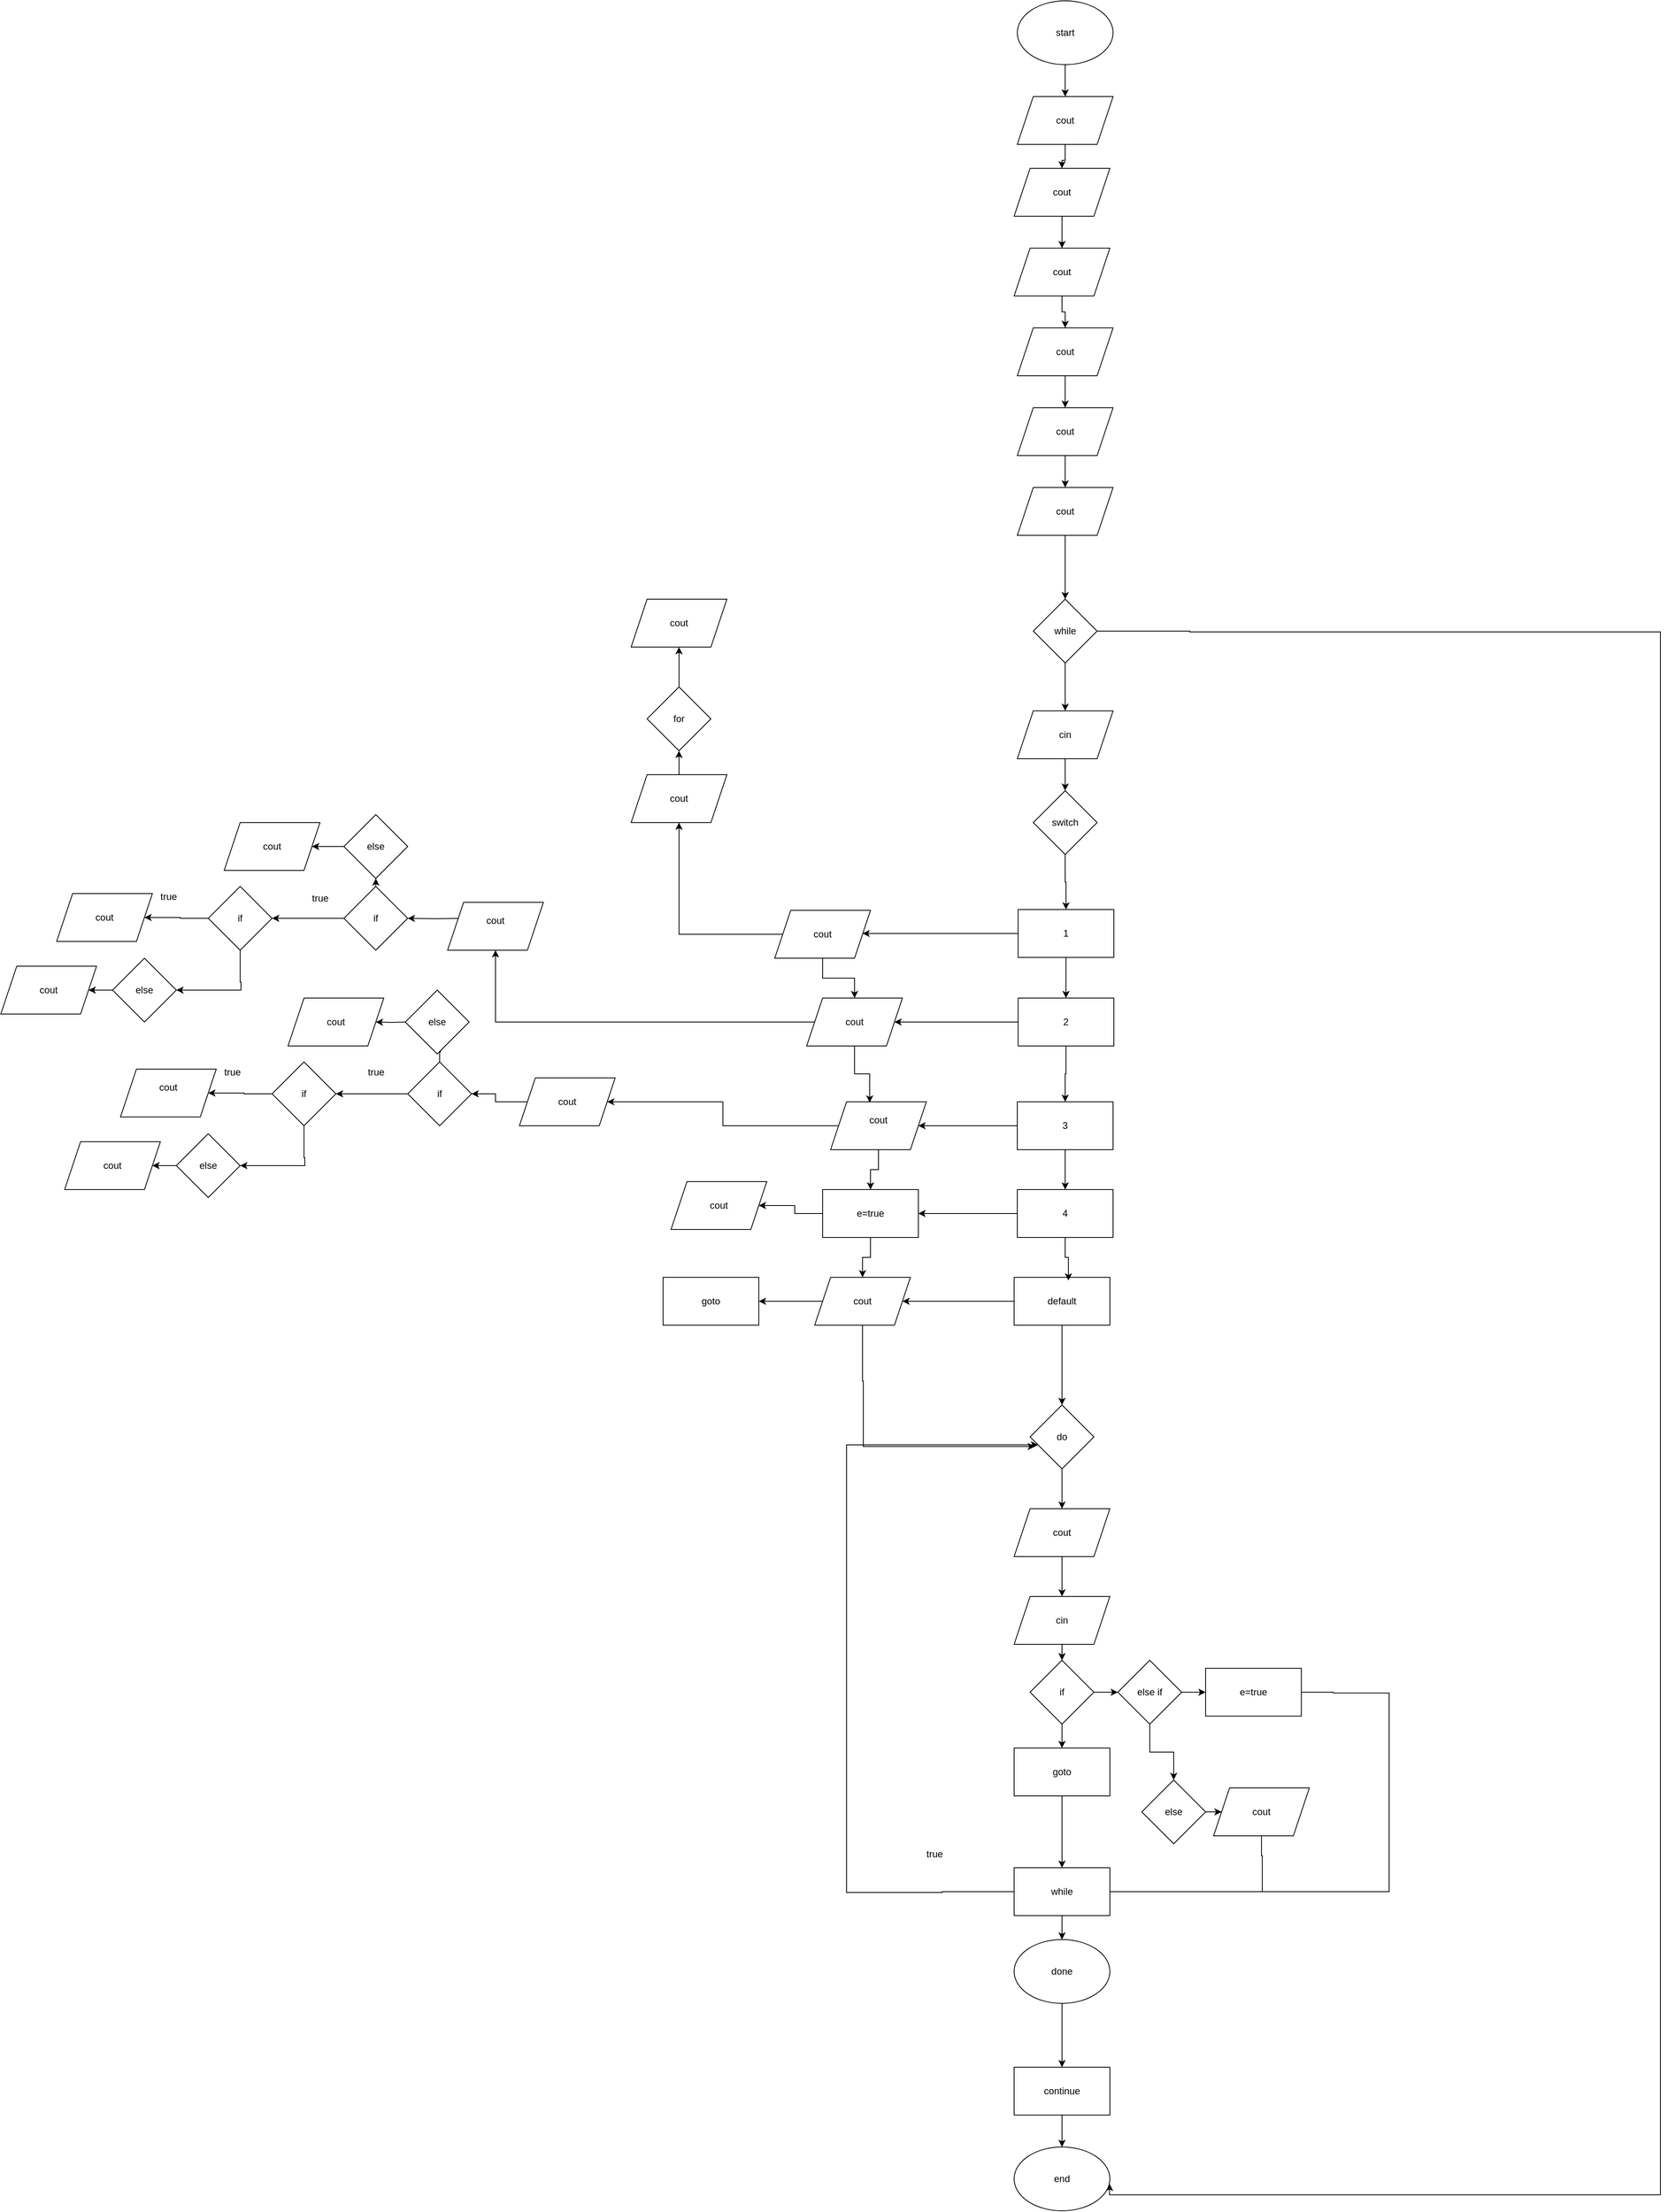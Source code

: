 <mxfile version="24.8.4">
  <diagram name="Сторінка-1" id="ZCung3v53UTxyK-X94om">
    <mxGraphModel dx="6427" dy="2733" grid="1" gridSize="10" guides="1" tooltips="1" connect="1" arrows="1" fold="1" page="1" pageScale="1" pageWidth="827" pageHeight="1169" math="0" shadow="0">
      <root>
        <mxCell id="0" />
        <mxCell id="1" parent="0" />
        <mxCell id="gTfDDO29pahhirzjCOl5-8" style="edgeStyle=orthogonalEdgeStyle;rounded=0;orthogonalLoop=1;jettySize=auto;html=1;entryX=0.5;entryY=0;entryDx=0;entryDy=0;" edge="1" parent="1" source="gTfDDO29pahhirzjCOl5-1" target="gTfDDO29pahhirzjCOl5-2">
          <mxGeometry relative="1" as="geometry" />
        </mxCell>
        <mxCell id="gTfDDO29pahhirzjCOl5-1" value="start" style="ellipse;whiteSpace=wrap;html=1;" vertex="1" parent="1">
          <mxGeometry x="354" y="30" width="120" height="80" as="geometry" />
        </mxCell>
        <mxCell id="gTfDDO29pahhirzjCOl5-9" style="edgeStyle=orthogonalEdgeStyle;rounded=0;orthogonalLoop=1;jettySize=auto;html=1;" edge="1" parent="1" source="gTfDDO29pahhirzjCOl5-2" target="gTfDDO29pahhirzjCOl5-3">
          <mxGeometry relative="1" as="geometry" />
        </mxCell>
        <mxCell id="gTfDDO29pahhirzjCOl5-2" value="cout" style="shape=parallelogram;perimeter=parallelogramPerimeter;whiteSpace=wrap;html=1;fixedSize=1;" vertex="1" parent="1">
          <mxGeometry x="354" y="150" width="120" height="60" as="geometry" />
        </mxCell>
        <mxCell id="gTfDDO29pahhirzjCOl5-10" style="edgeStyle=orthogonalEdgeStyle;rounded=0;orthogonalLoop=1;jettySize=auto;html=1;" edge="1" parent="1" source="gTfDDO29pahhirzjCOl5-3" target="gTfDDO29pahhirzjCOl5-4">
          <mxGeometry relative="1" as="geometry" />
        </mxCell>
        <mxCell id="gTfDDO29pahhirzjCOl5-3" value="cout" style="shape=parallelogram;perimeter=parallelogramPerimeter;whiteSpace=wrap;html=1;fixedSize=1;" vertex="1" parent="1">
          <mxGeometry x="350" y="240" width="120" height="60" as="geometry" />
        </mxCell>
        <mxCell id="gTfDDO29pahhirzjCOl5-11" style="edgeStyle=orthogonalEdgeStyle;rounded=0;orthogonalLoop=1;jettySize=auto;html=1;entryX=0.5;entryY=0;entryDx=0;entryDy=0;" edge="1" parent="1" source="gTfDDO29pahhirzjCOl5-4" target="gTfDDO29pahhirzjCOl5-5">
          <mxGeometry relative="1" as="geometry" />
        </mxCell>
        <mxCell id="gTfDDO29pahhirzjCOl5-4" value="cout" style="shape=parallelogram;perimeter=parallelogramPerimeter;whiteSpace=wrap;html=1;fixedSize=1;" vertex="1" parent="1">
          <mxGeometry x="350" y="340" width="120" height="60" as="geometry" />
        </mxCell>
        <mxCell id="gTfDDO29pahhirzjCOl5-12" style="edgeStyle=orthogonalEdgeStyle;rounded=0;orthogonalLoop=1;jettySize=auto;html=1;" edge="1" parent="1" source="gTfDDO29pahhirzjCOl5-5" target="gTfDDO29pahhirzjCOl5-7">
          <mxGeometry relative="1" as="geometry" />
        </mxCell>
        <mxCell id="gTfDDO29pahhirzjCOl5-5" value="cout" style="shape=parallelogram;perimeter=parallelogramPerimeter;whiteSpace=wrap;html=1;fixedSize=1;" vertex="1" parent="1">
          <mxGeometry x="354" y="440" width="120" height="60" as="geometry" />
        </mxCell>
        <mxCell id="gTfDDO29pahhirzjCOl5-14" style="edgeStyle=orthogonalEdgeStyle;rounded=0;orthogonalLoop=1;jettySize=auto;html=1;" edge="1" parent="1" source="gTfDDO29pahhirzjCOl5-6" target="gTfDDO29pahhirzjCOl5-15">
          <mxGeometry relative="1" as="geometry">
            <mxPoint x="414" y="780" as="targetPoint" />
          </mxGeometry>
        </mxCell>
        <mxCell id="gTfDDO29pahhirzjCOl5-6" value="cout" style="shape=parallelogram;perimeter=parallelogramPerimeter;whiteSpace=wrap;html=1;fixedSize=1;" vertex="1" parent="1">
          <mxGeometry x="354" y="640" width="120" height="60" as="geometry" />
        </mxCell>
        <mxCell id="gTfDDO29pahhirzjCOl5-13" style="edgeStyle=orthogonalEdgeStyle;rounded=0;orthogonalLoop=1;jettySize=auto;html=1;entryX=0.5;entryY=0;entryDx=0;entryDy=0;" edge="1" parent="1" source="gTfDDO29pahhirzjCOl5-7" target="gTfDDO29pahhirzjCOl5-6">
          <mxGeometry relative="1" as="geometry" />
        </mxCell>
        <mxCell id="gTfDDO29pahhirzjCOl5-7" value="cout" style="shape=parallelogram;perimeter=parallelogramPerimeter;whiteSpace=wrap;html=1;fixedSize=1;" vertex="1" parent="1">
          <mxGeometry x="354" y="540" width="120" height="60" as="geometry" />
        </mxCell>
        <mxCell id="gTfDDO29pahhirzjCOl5-18" style="edgeStyle=orthogonalEdgeStyle;rounded=0;orthogonalLoop=1;jettySize=auto;html=1;" edge="1" parent="1" source="gTfDDO29pahhirzjCOl5-15" target="gTfDDO29pahhirzjCOl5-19">
          <mxGeometry relative="1" as="geometry">
            <mxPoint x="414" y="950" as="targetPoint" />
          </mxGeometry>
        </mxCell>
        <mxCell id="gTfDDO29pahhirzjCOl5-191" style="edgeStyle=orthogonalEdgeStyle;rounded=0;orthogonalLoop=1;jettySize=auto;html=1;entryX=0.997;entryY=0.577;entryDx=0;entryDy=0;entryPerimeter=0;" edge="1" parent="1" source="gTfDDO29pahhirzjCOl5-15" target="gTfDDO29pahhirzjCOl5-189">
          <mxGeometry relative="1" as="geometry">
            <mxPoint x="1090" y="2780" as="targetPoint" />
            <Array as="points">
              <mxPoint x="570" y="820" />
              <mxPoint x="570" y="821" />
              <mxPoint x="1160" y="821" />
              <mxPoint x="1160" y="2780" />
              <mxPoint x="470" y="2780" />
            </Array>
          </mxGeometry>
        </mxCell>
        <mxCell id="gTfDDO29pahhirzjCOl5-15" value="while" style="rhombus;whiteSpace=wrap;html=1;" vertex="1" parent="1">
          <mxGeometry x="374" y="780" width="80" height="80" as="geometry" />
        </mxCell>
        <mxCell id="gTfDDO29pahhirzjCOl5-20" style="edgeStyle=orthogonalEdgeStyle;rounded=0;orthogonalLoop=1;jettySize=auto;html=1;" edge="1" parent="1" source="gTfDDO29pahhirzjCOl5-19" target="gTfDDO29pahhirzjCOl5-21">
          <mxGeometry relative="1" as="geometry">
            <mxPoint x="414" y="1060" as="targetPoint" />
          </mxGeometry>
        </mxCell>
        <mxCell id="gTfDDO29pahhirzjCOl5-19" value="cin" style="shape=parallelogram;perimeter=parallelogramPerimeter;whiteSpace=wrap;html=1;fixedSize=1;" vertex="1" parent="1">
          <mxGeometry x="354" y="920" width="120" height="60" as="geometry" />
        </mxCell>
        <mxCell id="gTfDDO29pahhirzjCOl5-22" style="edgeStyle=orthogonalEdgeStyle;rounded=0;orthogonalLoop=1;jettySize=auto;html=1;" edge="1" parent="1" source="gTfDDO29pahhirzjCOl5-21" target="gTfDDO29pahhirzjCOl5-23">
          <mxGeometry relative="1" as="geometry">
            <mxPoint x="410" y="1160" as="targetPoint" />
          </mxGeometry>
        </mxCell>
        <mxCell id="gTfDDO29pahhirzjCOl5-21" value="switch" style="rhombus;whiteSpace=wrap;html=1;" vertex="1" parent="1">
          <mxGeometry x="374" y="1020" width="80" height="80" as="geometry" />
        </mxCell>
        <mxCell id="gTfDDO29pahhirzjCOl5-29" style="edgeStyle=orthogonalEdgeStyle;rounded=0;orthogonalLoop=1;jettySize=auto;html=1;" edge="1" parent="1" source="gTfDDO29pahhirzjCOl5-23" target="gTfDDO29pahhirzjCOl5-26">
          <mxGeometry relative="1" as="geometry" />
        </mxCell>
        <mxCell id="gTfDDO29pahhirzjCOl5-33" style="edgeStyle=orthogonalEdgeStyle;rounded=0;orthogonalLoop=1;jettySize=auto;html=1;" edge="1" parent="1" source="gTfDDO29pahhirzjCOl5-23">
          <mxGeometry relative="1" as="geometry">
            <mxPoint x="160" y="1199" as="targetPoint" />
          </mxGeometry>
        </mxCell>
        <mxCell id="gTfDDO29pahhirzjCOl5-23" value="1" style="rounded=0;whiteSpace=wrap;html=1;" vertex="1" parent="1">
          <mxGeometry x="355" y="1169" width="120" height="60" as="geometry" />
        </mxCell>
        <mxCell id="gTfDDO29pahhirzjCOl5-31" style="edgeStyle=orthogonalEdgeStyle;rounded=0;orthogonalLoop=1;jettySize=auto;html=1;" edge="1" parent="1" source="gTfDDO29pahhirzjCOl5-25" target="gTfDDO29pahhirzjCOl5-27">
          <mxGeometry relative="1" as="geometry" />
        </mxCell>
        <mxCell id="gTfDDO29pahhirzjCOl5-133" style="edgeStyle=orthogonalEdgeStyle;rounded=0;orthogonalLoop=1;jettySize=auto;html=1;" edge="1" parent="1" source="gTfDDO29pahhirzjCOl5-25" target="gTfDDO29pahhirzjCOl5-134">
          <mxGeometry relative="1" as="geometry">
            <mxPoint x="180" y="1440" as="targetPoint" />
          </mxGeometry>
        </mxCell>
        <mxCell id="gTfDDO29pahhirzjCOl5-25" value="3" style="rounded=0;whiteSpace=wrap;html=1;" vertex="1" parent="1">
          <mxGeometry x="354" y="1410" width="120" height="60" as="geometry" />
        </mxCell>
        <mxCell id="gTfDDO29pahhirzjCOl5-30" style="edgeStyle=orthogonalEdgeStyle;rounded=0;orthogonalLoop=1;jettySize=auto;html=1;entryX=0.5;entryY=0;entryDx=0;entryDy=0;" edge="1" parent="1" source="gTfDDO29pahhirzjCOl5-26" target="gTfDDO29pahhirzjCOl5-25">
          <mxGeometry relative="1" as="geometry" />
        </mxCell>
        <mxCell id="gTfDDO29pahhirzjCOl5-34" style="edgeStyle=orthogonalEdgeStyle;rounded=0;orthogonalLoop=1;jettySize=auto;html=1;" edge="1" parent="1" source="gTfDDO29pahhirzjCOl5-26" target="gTfDDO29pahhirzjCOl5-76">
          <mxGeometry relative="1" as="geometry">
            <mxPoint x="180" y="1310" as="targetPoint" />
          </mxGeometry>
        </mxCell>
        <mxCell id="gTfDDO29pahhirzjCOl5-26" value="2" style="rounded=0;whiteSpace=wrap;html=1;" vertex="1" parent="1">
          <mxGeometry x="355" y="1280" width="120" height="60" as="geometry" />
        </mxCell>
        <mxCell id="gTfDDO29pahhirzjCOl5-36" style="edgeStyle=orthogonalEdgeStyle;rounded=0;orthogonalLoop=1;jettySize=auto;html=1;" edge="1" parent="1" source="gTfDDO29pahhirzjCOl5-27" target="gTfDDO29pahhirzjCOl5-140">
          <mxGeometry relative="1" as="geometry">
            <mxPoint x="170" y="1550" as="targetPoint" />
          </mxGeometry>
        </mxCell>
        <mxCell id="gTfDDO29pahhirzjCOl5-27" value="4" style="rounded=0;whiteSpace=wrap;html=1;" vertex="1" parent="1">
          <mxGeometry x="354" y="1520" width="120" height="60" as="geometry" />
        </mxCell>
        <mxCell id="gTfDDO29pahhirzjCOl5-37" style="edgeStyle=orthogonalEdgeStyle;rounded=0;orthogonalLoop=1;jettySize=auto;html=1;" edge="1" parent="1" source="gTfDDO29pahhirzjCOl5-28" target="gTfDDO29pahhirzjCOl5-143">
          <mxGeometry relative="1" as="geometry">
            <mxPoint x="160" y="1660" as="targetPoint" />
          </mxGeometry>
        </mxCell>
        <mxCell id="gTfDDO29pahhirzjCOl5-151" style="edgeStyle=orthogonalEdgeStyle;rounded=0;orthogonalLoop=1;jettySize=auto;html=1;" edge="1" parent="1" source="gTfDDO29pahhirzjCOl5-28" target="gTfDDO29pahhirzjCOl5-152">
          <mxGeometry relative="1" as="geometry">
            <mxPoint x="410" y="1830" as="targetPoint" />
          </mxGeometry>
        </mxCell>
        <mxCell id="gTfDDO29pahhirzjCOl5-28" value="default" style="rounded=0;whiteSpace=wrap;html=1;" vertex="1" parent="1">
          <mxGeometry x="350" y="1630" width="120" height="60" as="geometry" />
        </mxCell>
        <mxCell id="gTfDDO29pahhirzjCOl5-32" style="edgeStyle=orthogonalEdgeStyle;rounded=0;orthogonalLoop=1;jettySize=auto;html=1;entryX=0.567;entryY=0.067;entryDx=0;entryDy=0;entryPerimeter=0;" edge="1" parent="1" source="gTfDDO29pahhirzjCOl5-27" target="gTfDDO29pahhirzjCOl5-28">
          <mxGeometry relative="1" as="geometry" />
        </mxCell>
        <mxCell id="gTfDDO29pahhirzjCOl5-39" style="edgeStyle=orthogonalEdgeStyle;rounded=0;orthogonalLoop=1;jettySize=auto;html=1;" edge="1" parent="1" source="gTfDDO29pahhirzjCOl5-38" target="gTfDDO29pahhirzjCOl5-40">
          <mxGeometry relative="1" as="geometry">
            <mxPoint x="-40" y="1200" as="targetPoint" />
          </mxGeometry>
        </mxCell>
        <mxCell id="gTfDDO29pahhirzjCOl5-146" style="edgeStyle=orthogonalEdgeStyle;rounded=0;orthogonalLoop=1;jettySize=auto;html=1;entryX=0.5;entryY=0;entryDx=0;entryDy=0;" edge="1" parent="1" source="gTfDDO29pahhirzjCOl5-38" target="gTfDDO29pahhirzjCOl5-76">
          <mxGeometry relative="1" as="geometry" />
        </mxCell>
        <mxCell id="gTfDDO29pahhirzjCOl5-38" value="cout" style="shape=parallelogram;perimeter=parallelogramPerimeter;whiteSpace=wrap;html=1;fixedSize=1;" vertex="1" parent="1">
          <mxGeometry x="50" y="1170" width="120" height="60" as="geometry" />
        </mxCell>
        <mxCell id="gTfDDO29pahhirzjCOl5-136" style="edgeStyle=orthogonalEdgeStyle;rounded=0;orthogonalLoop=1;jettySize=auto;html=1;" edge="1" parent="1" source="gTfDDO29pahhirzjCOl5-40" target="gTfDDO29pahhirzjCOl5-137">
          <mxGeometry relative="1" as="geometry">
            <mxPoint x="-70" y="930" as="targetPoint" />
          </mxGeometry>
        </mxCell>
        <mxCell id="gTfDDO29pahhirzjCOl5-40" value="cout" style="shape=parallelogram;perimeter=parallelogramPerimeter;whiteSpace=wrap;html=1;fixedSize=1;" vertex="1" parent="1">
          <mxGeometry x="-130" y="1000" width="120" height="60" as="geometry" />
        </mxCell>
        <mxCell id="gTfDDO29pahhirzjCOl5-76" value="cout" style="shape=parallelogram;perimeter=parallelogramPerimeter;whiteSpace=wrap;html=1;fixedSize=1;" vertex="1" parent="1">
          <mxGeometry x="90" y="1280" width="120" height="60" as="geometry" />
        </mxCell>
        <mxCell id="gTfDDO29pahhirzjCOl5-97" style="edgeStyle=orthogonalEdgeStyle;rounded=0;orthogonalLoop=1;jettySize=auto;html=1;exitX=0;exitY=0.5;exitDx=0;exitDy=0;" edge="1" parent="1" target="gTfDDO29pahhirzjCOl5-99" source="gTfDDO29pahhirzjCOl5-76">
          <mxGeometry relative="1" as="geometry">
            <mxPoint x="-80" y="1310" as="targetPoint" />
            <mxPoint x="20" y="1310" as="sourcePoint" />
          </mxGeometry>
        </mxCell>
        <mxCell id="gTfDDO29pahhirzjCOl5-98" style="edgeStyle=orthogonalEdgeStyle;rounded=0;orthogonalLoop=1;jettySize=auto;html=1;" edge="1" parent="1" target="gTfDDO29pahhirzjCOl5-102">
          <mxGeometry relative="1" as="geometry">
            <mxPoint x="-450" y="1180" as="targetPoint" />
            <mxPoint x="-340" y="1180" as="sourcePoint" />
          </mxGeometry>
        </mxCell>
        <mxCell id="gTfDDO29pahhirzjCOl5-99" value="&#xa;&lt;span style=&quot;color: rgb(0, 0, 0); font-family: Helvetica; font-size: 12px; font-style: normal; font-variant-ligatures: normal; font-variant-caps: normal; font-weight: 400; letter-spacing: normal; orphans: 2; text-align: center; text-indent: 0px; text-transform: none; widows: 2; word-spacing: 0px; -webkit-text-stroke-width: 0px; white-space: normal; background-color: rgb(251, 251, 251); text-decoration-thickness: initial; text-decoration-style: initial; text-decoration-color: initial; display: inline !important; float: none;&quot;&gt;cout&lt;/span&gt;&#xa;&#xa;" style="shape=parallelogram;perimeter=parallelogramPerimeter;whiteSpace=wrap;html=1;fixedSize=1;" vertex="1" parent="1">
          <mxGeometry x="-360" y="1160" width="120" height="60" as="geometry" />
        </mxCell>
        <mxCell id="gTfDDO29pahhirzjCOl5-100" style="edgeStyle=orthogonalEdgeStyle;rounded=0;orthogonalLoop=1;jettySize=auto;html=1;" edge="1" parent="1" source="gTfDDO29pahhirzjCOl5-102" target="gTfDDO29pahhirzjCOl5-105">
          <mxGeometry relative="1" as="geometry">
            <mxPoint x="-560" y="1180" as="targetPoint" />
          </mxGeometry>
        </mxCell>
        <mxCell id="gTfDDO29pahhirzjCOl5-101" style="edgeStyle=orthogonalEdgeStyle;rounded=0;orthogonalLoop=1;jettySize=auto;html=1;" edge="1" parent="1" source="gTfDDO29pahhirzjCOl5-102" target="gTfDDO29pahhirzjCOl5-108">
          <mxGeometry relative="1" as="geometry">
            <mxPoint x="-450" y="1060" as="targetPoint" />
          </mxGeometry>
        </mxCell>
        <mxCell id="gTfDDO29pahhirzjCOl5-102" value="if" style="rhombus;whiteSpace=wrap;html=1;" vertex="1" parent="1">
          <mxGeometry x="-490" y="1140" width="80" height="80" as="geometry" />
        </mxCell>
        <mxCell id="gTfDDO29pahhirzjCOl5-103" style="edgeStyle=orthogonalEdgeStyle;rounded=0;orthogonalLoop=1;jettySize=auto;html=1;" edge="1" parent="1" source="gTfDDO29pahhirzjCOl5-105" target="gTfDDO29pahhirzjCOl5-111">
          <mxGeometry relative="1" as="geometry">
            <mxPoint x="-760" y="1180" as="targetPoint" />
          </mxGeometry>
        </mxCell>
        <mxCell id="gTfDDO29pahhirzjCOl5-104" style="edgeStyle=orthogonalEdgeStyle;rounded=0;orthogonalLoop=1;jettySize=auto;html=1;" edge="1" parent="1" source="gTfDDO29pahhirzjCOl5-105" target="gTfDDO29pahhirzjCOl5-113">
          <mxGeometry relative="1" as="geometry">
            <mxPoint x="-740" y="1270" as="targetPoint" />
            <Array as="points">
              <mxPoint x="-620" y="1260" />
              <mxPoint x="-619" y="1260" />
            </Array>
          </mxGeometry>
        </mxCell>
        <mxCell id="gTfDDO29pahhirzjCOl5-105" value="if" style="rhombus;whiteSpace=wrap;html=1;" vertex="1" parent="1">
          <mxGeometry x="-660" y="1140" width="80" height="80" as="geometry" />
        </mxCell>
        <mxCell id="gTfDDO29pahhirzjCOl5-106" value="true" style="text;html=1;align=center;verticalAlign=middle;resizable=0;points=[];autosize=1;strokeColor=none;fillColor=none;" vertex="1" parent="1">
          <mxGeometry x="-540" y="1140" width="40" height="30" as="geometry" />
        </mxCell>
        <mxCell id="gTfDDO29pahhirzjCOl5-107" style="edgeStyle=orthogonalEdgeStyle;rounded=0;orthogonalLoop=1;jettySize=auto;html=1;" edge="1" parent="1" source="gTfDDO29pahhirzjCOl5-108" target="gTfDDO29pahhirzjCOl5-109">
          <mxGeometry relative="1" as="geometry">
            <mxPoint x="-580" y="1090" as="targetPoint" />
          </mxGeometry>
        </mxCell>
        <mxCell id="gTfDDO29pahhirzjCOl5-108" value="else" style="rhombus;whiteSpace=wrap;html=1;" vertex="1" parent="1">
          <mxGeometry x="-490" y="1050" width="80" height="80" as="geometry" />
        </mxCell>
        <mxCell id="gTfDDO29pahhirzjCOl5-109" value="cout" style="shape=parallelogram;perimeter=parallelogramPerimeter;whiteSpace=wrap;html=1;fixedSize=1;" vertex="1" parent="1">
          <mxGeometry x="-640" y="1060" width="120" height="60" as="geometry" />
        </mxCell>
        <mxCell id="gTfDDO29pahhirzjCOl5-110" value="true" style="text;html=1;align=center;verticalAlign=middle;resizable=0;points=[];autosize=1;strokeColor=none;fillColor=none;" vertex="1" parent="1">
          <mxGeometry x="-730" y="1138" width="40" height="30" as="geometry" />
        </mxCell>
        <mxCell id="gTfDDO29pahhirzjCOl5-111" value="cout" style="shape=parallelogram;perimeter=parallelogramPerimeter;whiteSpace=wrap;html=1;fixedSize=1;" vertex="1" parent="1">
          <mxGeometry x="-850" y="1149" width="120" height="60" as="geometry" />
        </mxCell>
        <mxCell id="gTfDDO29pahhirzjCOl5-112" style="edgeStyle=orthogonalEdgeStyle;rounded=0;orthogonalLoop=1;jettySize=auto;html=1;" edge="1" parent="1" source="gTfDDO29pahhirzjCOl5-113" target="gTfDDO29pahhirzjCOl5-114">
          <mxGeometry relative="1" as="geometry">
            <mxPoint x="-860" y="1270" as="targetPoint" />
          </mxGeometry>
        </mxCell>
        <mxCell id="gTfDDO29pahhirzjCOl5-113" value="else" style="rhombus;whiteSpace=wrap;html=1;" vertex="1" parent="1">
          <mxGeometry x="-780" y="1230" width="80" height="80" as="geometry" />
        </mxCell>
        <mxCell id="gTfDDO29pahhirzjCOl5-114" value="cout" style="shape=parallelogram;perimeter=parallelogramPerimeter;whiteSpace=wrap;html=1;fixedSize=1;" vertex="1" parent="1">
          <mxGeometry x="-920" y="1240" width="120" height="60" as="geometry" />
        </mxCell>
        <mxCell id="gTfDDO29pahhirzjCOl5-116" style="edgeStyle=orthogonalEdgeStyle;rounded=0;orthogonalLoop=1;jettySize=auto;html=1;" edge="1" parent="1" source="gTfDDO29pahhirzjCOl5-117" target="gTfDDO29pahhirzjCOl5-120">
          <mxGeometry relative="1" as="geometry">
            <mxPoint x="-370" y="1400" as="targetPoint" />
          </mxGeometry>
        </mxCell>
        <mxCell id="gTfDDO29pahhirzjCOl5-117" value="cout" style="shape=parallelogram;perimeter=parallelogramPerimeter;whiteSpace=wrap;html=1;fixedSize=1;" vertex="1" parent="1">
          <mxGeometry x="-270" y="1380" width="120" height="60" as="geometry" />
        </mxCell>
        <mxCell id="gTfDDO29pahhirzjCOl5-118" style="edgeStyle=orthogonalEdgeStyle;rounded=0;orthogonalLoop=1;jettySize=auto;html=1;" edge="1" parent="1" source="gTfDDO29pahhirzjCOl5-120" target="gTfDDO29pahhirzjCOl5-123">
          <mxGeometry relative="1" as="geometry">
            <mxPoint x="-480" y="1400" as="targetPoint" />
          </mxGeometry>
        </mxCell>
        <mxCell id="gTfDDO29pahhirzjCOl5-119" style="edgeStyle=orthogonalEdgeStyle;rounded=0;orthogonalLoop=1;jettySize=auto;html=1;" edge="1" parent="1" source="gTfDDO29pahhirzjCOl5-120">
          <mxGeometry relative="1" as="geometry">
            <mxPoint x="-370" y="1350" as="targetPoint" />
          </mxGeometry>
        </mxCell>
        <mxCell id="gTfDDO29pahhirzjCOl5-120" value="if" style="rhombus;whiteSpace=wrap;html=1;" vertex="1" parent="1">
          <mxGeometry x="-410" y="1360" width="80" height="80" as="geometry" />
        </mxCell>
        <mxCell id="gTfDDO29pahhirzjCOl5-121" style="edgeStyle=orthogonalEdgeStyle;rounded=0;orthogonalLoop=1;jettySize=auto;html=1;" edge="1" parent="1" source="gTfDDO29pahhirzjCOl5-123" target="gTfDDO29pahhirzjCOl5-129">
          <mxGeometry relative="1" as="geometry">
            <mxPoint x="-680" y="1400" as="targetPoint" />
          </mxGeometry>
        </mxCell>
        <mxCell id="gTfDDO29pahhirzjCOl5-122" style="edgeStyle=orthogonalEdgeStyle;rounded=0;orthogonalLoop=1;jettySize=auto;html=1;" edge="1" parent="1" source="gTfDDO29pahhirzjCOl5-123" target="gTfDDO29pahhirzjCOl5-131">
          <mxGeometry relative="1" as="geometry">
            <mxPoint x="-660" y="1490" as="targetPoint" />
            <Array as="points">
              <mxPoint x="-540" y="1480" />
              <mxPoint x="-539" y="1480" />
            </Array>
          </mxGeometry>
        </mxCell>
        <mxCell id="gTfDDO29pahhirzjCOl5-123" value="if" style="rhombus;whiteSpace=wrap;html=1;" vertex="1" parent="1">
          <mxGeometry x="-580" y="1360" width="80" height="80" as="geometry" />
        </mxCell>
        <mxCell id="gTfDDO29pahhirzjCOl5-124" value="true" style="text;html=1;align=center;verticalAlign=middle;resizable=0;points=[];autosize=1;strokeColor=none;fillColor=none;" vertex="1" parent="1">
          <mxGeometry x="-470" y="1358" width="40" height="30" as="geometry" />
        </mxCell>
        <mxCell id="gTfDDO29pahhirzjCOl5-125" style="edgeStyle=orthogonalEdgeStyle;rounded=0;orthogonalLoop=1;jettySize=auto;html=1;" edge="1" parent="1" target="gTfDDO29pahhirzjCOl5-127">
          <mxGeometry relative="1" as="geometry">
            <mxPoint x="-500" y="1310" as="targetPoint" />
            <mxPoint x="-410" y="1310" as="sourcePoint" />
          </mxGeometry>
        </mxCell>
        <mxCell id="gTfDDO29pahhirzjCOl5-126" value="else" style="rhombus;whiteSpace=wrap;html=1;" vertex="1" parent="1">
          <mxGeometry x="-413" y="1270" width="80" height="80" as="geometry" />
        </mxCell>
        <mxCell id="gTfDDO29pahhirzjCOl5-127" value="cout" style="shape=parallelogram;perimeter=parallelogramPerimeter;whiteSpace=wrap;html=1;fixedSize=1;" vertex="1" parent="1">
          <mxGeometry x="-560" y="1280" width="120" height="60" as="geometry" />
        </mxCell>
        <mxCell id="gTfDDO29pahhirzjCOl5-128" value="true" style="text;html=1;align=center;verticalAlign=middle;resizable=0;points=[];autosize=1;strokeColor=none;fillColor=none;" vertex="1" parent="1">
          <mxGeometry x="-650" y="1358" width="40" height="30" as="geometry" />
        </mxCell>
        <mxCell id="gTfDDO29pahhirzjCOl5-129" value="&#xa;&lt;span style=&quot;color: rgb(0, 0, 0); font-family: Helvetica; font-size: 12px; font-style: normal; font-variant-ligatures: normal; font-variant-caps: normal; font-weight: 400; letter-spacing: normal; orphans: 2; text-align: center; text-indent: 0px; text-transform: none; widows: 2; word-spacing: 0px; -webkit-text-stroke-width: 0px; white-space: normal; background-color: rgb(251, 251, 251); text-decoration-thickness: initial; text-decoration-style: initial; text-decoration-color: initial; display: inline !important; float: none;&quot;&gt;cout&lt;/span&gt;&#xa;&#xa;" style="shape=parallelogram;perimeter=parallelogramPerimeter;whiteSpace=wrap;html=1;fixedSize=1;" vertex="1" parent="1">
          <mxGeometry x="-770" y="1369" width="120" height="60" as="geometry" />
        </mxCell>
        <mxCell id="gTfDDO29pahhirzjCOl5-130" style="edgeStyle=orthogonalEdgeStyle;rounded=0;orthogonalLoop=1;jettySize=auto;html=1;" edge="1" parent="1" source="gTfDDO29pahhirzjCOl5-131" target="gTfDDO29pahhirzjCOl5-132">
          <mxGeometry relative="1" as="geometry">
            <mxPoint x="-780" y="1490" as="targetPoint" />
          </mxGeometry>
        </mxCell>
        <mxCell id="gTfDDO29pahhirzjCOl5-131" value="else" style="rhombus;whiteSpace=wrap;html=1;" vertex="1" parent="1">
          <mxGeometry x="-700" y="1450" width="80" height="80" as="geometry" />
        </mxCell>
        <mxCell id="gTfDDO29pahhirzjCOl5-132" value="cout" style="shape=parallelogram;perimeter=parallelogramPerimeter;whiteSpace=wrap;html=1;fixedSize=1;" vertex="1" parent="1">
          <mxGeometry x="-840" y="1460" width="120" height="60" as="geometry" />
        </mxCell>
        <mxCell id="gTfDDO29pahhirzjCOl5-135" style="edgeStyle=orthogonalEdgeStyle;rounded=0;orthogonalLoop=1;jettySize=auto;html=1;" edge="1" parent="1" source="gTfDDO29pahhirzjCOl5-134" target="gTfDDO29pahhirzjCOl5-117">
          <mxGeometry relative="1" as="geometry" />
        </mxCell>
        <mxCell id="gTfDDO29pahhirzjCOl5-148" style="edgeStyle=orthogonalEdgeStyle;rounded=0;orthogonalLoop=1;jettySize=auto;html=1;" edge="1" parent="1" source="gTfDDO29pahhirzjCOl5-134" target="gTfDDO29pahhirzjCOl5-140">
          <mxGeometry relative="1" as="geometry" />
        </mxCell>
        <mxCell id="gTfDDO29pahhirzjCOl5-134" value="&#xa;&lt;span style=&quot;color: rgb(0, 0, 0); font-family: Helvetica; font-size: 12px; font-style: normal; font-variant-ligatures: normal; font-variant-caps: normal; font-weight: 400; letter-spacing: normal; orphans: 2; text-align: center; text-indent: 0px; text-transform: none; widows: 2; word-spacing: 0px; -webkit-text-stroke-width: 0px; white-space: normal; background-color: rgb(251, 251, 251); text-decoration-thickness: initial; text-decoration-style: initial; text-decoration-color: initial; display: inline !important; float: none;&quot;&gt;cout&lt;/span&gt;&#xa;&#xa;" style="shape=parallelogram;perimeter=parallelogramPerimeter;whiteSpace=wrap;html=1;fixedSize=1;" vertex="1" parent="1">
          <mxGeometry x="120" y="1410" width="120" height="60" as="geometry" />
        </mxCell>
        <mxCell id="gTfDDO29pahhirzjCOl5-138" style="edgeStyle=orthogonalEdgeStyle;rounded=0;orthogonalLoop=1;jettySize=auto;html=1;" edge="1" parent="1" source="gTfDDO29pahhirzjCOl5-137" target="gTfDDO29pahhirzjCOl5-139">
          <mxGeometry relative="1" as="geometry">
            <mxPoint x="-70" y="810" as="targetPoint" />
          </mxGeometry>
        </mxCell>
        <mxCell id="gTfDDO29pahhirzjCOl5-137" value="for" style="rhombus;whiteSpace=wrap;html=1;" vertex="1" parent="1">
          <mxGeometry x="-110" y="890" width="80" height="80" as="geometry" />
        </mxCell>
        <mxCell id="gTfDDO29pahhirzjCOl5-139" value="cout" style="shape=parallelogram;perimeter=parallelogramPerimeter;whiteSpace=wrap;html=1;fixedSize=1;" vertex="1" parent="1">
          <mxGeometry x="-130" y="780" width="120" height="60" as="geometry" />
        </mxCell>
        <mxCell id="gTfDDO29pahhirzjCOl5-141" style="edgeStyle=orthogonalEdgeStyle;rounded=0;orthogonalLoop=1;jettySize=auto;html=1;" edge="1" parent="1" source="gTfDDO29pahhirzjCOl5-140" target="gTfDDO29pahhirzjCOl5-142">
          <mxGeometry relative="1" as="geometry">
            <mxPoint x="-20" y="1540" as="targetPoint" />
          </mxGeometry>
        </mxCell>
        <mxCell id="gTfDDO29pahhirzjCOl5-149" style="edgeStyle=orthogonalEdgeStyle;rounded=0;orthogonalLoop=1;jettySize=auto;html=1;" edge="1" parent="1" source="gTfDDO29pahhirzjCOl5-140" target="gTfDDO29pahhirzjCOl5-143">
          <mxGeometry relative="1" as="geometry" />
        </mxCell>
        <mxCell id="gTfDDO29pahhirzjCOl5-140" value="e=true" style="rounded=0;whiteSpace=wrap;html=1;" vertex="1" parent="1">
          <mxGeometry x="110" y="1520" width="120" height="60" as="geometry" />
        </mxCell>
        <mxCell id="gTfDDO29pahhirzjCOl5-142" value="cout" style="shape=parallelogram;perimeter=parallelogramPerimeter;whiteSpace=wrap;html=1;fixedSize=1;" vertex="1" parent="1">
          <mxGeometry x="-80" y="1510" width="120" height="60" as="geometry" />
        </mxCell>
        <mxCell id="gTfDDO29pahhirzjCOl5-144" style="edgeStyle=orthogonalEdgeStyle;rounded=0;orthogonalLoop=1;jettySize=auto;html=1;" edge="1" parent="1" source="gTfDDO29pahhirzjCOl5-143" target="gTfDDO29pahhirzjCOl5-145">
          <mxGeometry relative="1" as="geometry">
            <mxPoint x="-30" y="1660" as="targetPoint" />
          </mxGeometry>
        </mxCell>
        <mxCell id="gTfDDO29pahhirzjCOl5-150" style="edgeStyle=orthogonalEdgeStyle;rounded=0;orthogonalLoop=1;jettySize=auto;html=1;entryX=0.075;entryY=0.65;entryDx=0;entryDy=0;entryPerimeter=0;" edge="1" parent="1" source="gTfDDO29pahhirzjCOl5-143" target="gTfDDO29pahhirzjCOl5-152">
          <mxGeometry relative="1" as="geometry">
            <mxPoint x="350" y="1840" as="targetPoint" />
            <Array as="points">
              <mxPoint x="160" y="1760" />
              <mxPoint x="161" y="1760" />
              <mxPoint x="161" y="1842" />
            </Array>
          </mxGeometry>
        </mxCell>
        <mxCell id="gTfDDO29pahhirzjCOl5-143" value="cout" style="shape=parallelogram;perimeter=parallelogramPerimeter;whiteSpace=wrap;html=1;fixedSize=1;" vertex="1" parent="1">
          <mxGeometry x="100" y="1630" width="120" height="60" as="geometry" />
        </mxCell>
        <mxCell id="gTfDDO29pahhirzjCOl5-145" value="goto" style="rounded=0;whiteSpace=wrap;html=1;" vertex="1" parent="1">
          <mxGeometry x="-90" y="1630" width="120" height="60" as="geometry" />
        </mxCell>
        <mxCell id="gTfDDO29pahhirzjCOl5-147" style="edgeStyle=orthogonalEdgeStyle;rounded=0;orthogonalLoop=1;jettySize=auto;html=1;entryX=0.408;entryY=0.017;entryDx=0;entryDy=0;entryPerimeter=0;" edge="1" parent="1" source="gTfDDO29pahhirzjCOl5-76" target="gTfDDO29pahhirzjCOl5-134">
          <mxGeometry relative="1" as="geometry" />
        </mxCell>
        <mxCell id="gTfDDO29pahhirzjCOl5-153" style="edgeStyle=orthogonalEdgeStyle;rounded=0;orthogonalLoop=1;jettySize=auto;html=1;" edge="1" parent="1" source="gTfDDO29pahhirzjCOl5-152" target="gTfDDO29pahhirzjCOl5-154">
          <mxGeometry relative="1" as="geometry">
            <mxPoint x="410" y="1950" as="targetPoint" />
          </mxGeometry>
        </mxCell>
        <mxCell id="gTfDDO29pahhirzjCOl5-152" value="do" style="rhombus;whiteSpace=wrap;html=1;" vertex="1" parent="1">
          <mxGeometry x="370" y="1790" width="80" height="80" as="geometry" />
        </mxCell>
        <mxCell id="gTfDDO29pahhirzjCOl5-155" style="edgeStyle=orthogonalEdgeStyle;rounded=0;orthogonalLoop=1;jettySize=auto;html=1;" edge="1" parent="1" source="gTfDDO29pahhirzjCOl5-154" target="gTfDDO29pahhirzjCOl5-156">
          <mxGeometry relative="1" as="geometry">
            <mxPoint x="410" y="2060" as="targetPoint" />
          </mxGeometry>
        </mxCell>
        <mxCell id="gTfDDO29pahhirzjCOl5-154" value="cout" style="shape=parallelogram;perimeter=parallelogramPerimeter;whiteSpace=wrap;html=1;fixedSize=1;" vertex="1" parent="1">
          <mxGeometry x="350" y="1920" width="120" height="60" as="geometry" />
        </mxCell>
        <mxCell id="gTfDDO29pahhirzjCOl5-157" style="edgeStyle=orthogonalEdgeStyle;rounded=0;orthogonalLoop=1;jettySize=auto;html=1;" edge="1" parent="1" source="gTfDDO29pahhirzjCOl5-156" target="gTfDDO29pahhirzjCOl5-158">
          <mxGeometry relative="1" as="geometry">
            <mxPoint x="410" y="2150" as="targetPoint" />
          </mxGeometry>
        </mxCell>
        <mxCell id="gTfDDO29pahhirzjCOl5-156" value="cin" style="shape=parallelogram;perimeter=parallelogramPerimeter;whiteSpace=wrap;html=1;fixedSize=1;" vertex="1" parent="1">
          <mxGeometry x="350" y="2030" width="120" height="60" as="geometry" />
        </mxCell>
        <mxCell id="gTfDDO29pahhirzjCOl5-162" style="edgeStyle=orthogonalEdgeStyle;rounded=0;orthogonalLoop=1;jettySize=auto;html=1;" edge="1" parent="1" source="gTfDDO29pahhirzjCOl5-158" target="gTfDDO29pahhirzjCOl5-163">
          <mxGeometry relative="1" as="geometry">
            <mxPoint x="520" y="2150" as="targetPoint" />
          </mxGeometry>
        </mxCell>
        <mxCell id="gTfDDO29pahhirzjCOl5-166" style="edgeStyle=orthogonalEdgeStyle;rounded=0;orthogonalLoop=1;jettySize=auto;html=1;" edge="1" parent="1" source="gTfDDO29pahhirzjCOl5-158" target="gTfDDO29pahhirzjCOl5-168">
          <mxGeometry relative="1" as="geometry">
            <mxPoint x="410" y="2250" as="targetPoint" />
          </mxGeometry>
        </mxCell>
        <mxCell id="gTfDDO29pahhirzjCOl5-158" value="if" style="rhombus;whiteSpace=wrap;html=1;" vertex="1" parent="1">
          <mxGeometry x="370" y="2110" width="80" height="80" as="geometry" />
        </mxCell>
        <mxCell id="gTfDDO29pahhirzjCOl5-169" style="edgeStyle=orthogonalEdgeStyle;rounded=0;orthogonalLoop=1;jettySize=auto;html=1;" edge="1" parent="1" source="gTfDDO29pahhirzjCOl5-163" target="gTfDDO29pahhirzjCOl5-170">
          <mxGeometry relative="1" as="geometry">
            <mxPoint x="550" y="2300" as="targetPoint" />
          </mxGeometry>
        </mxCell>
        <mxCell id="gTfDDO29pahhirzjCOl5-171" style="edgeStyle=orthogonalEdgeStyle;rounded=0;orthogonalLoop=1;jettySize=auto;html=1;" edge="1" parent="1" source="gTfDDO29pahhirzjCOl5-163" target="gTfDDO29pahhirzjCOl5-172">
          <mxGeometry relative="1" as="geometry">
            <mxPoint x="650" y="2150" as="targetPoint" />
          </mxGeometry>
        </mxCell>
        <mxCell id="gTfDDO29pahhirzjCOl5-163" value="else if" style="rhombus;whiteSpace=wrap;html=1;" vertex="1" parent="1">
          <mxGeometry x="480" y="2110" width="80" height="80" as="geometry" />
        </mxCell>
        <mxCell id="gTfDDO29pahhirzjCOl5-176" style="edgeStyle=orthogonalEdgeStyle;rounded=0;orthogonalLoop=1;jettySize=auto;html=1;" edge="1" parent="1" source="gTfDDO29pahhirzjCOl5-168" target="gTfDDO29pahhirzjCOl5-180">
          <mxGeometry relative="1" as="geometry">
            <mxPoint x="410" y="2400" as="targetPoint" />
          </mxGeometry>
        </mxCell>
        <mxCell id="gTfDDO29pahhirzjCOl5-168" value="goto" style="rounded=0;whiteSpace=wrap;html=1;" vertex="1" parent="1">
          <mxGeometry x="350" y="2220" width="120" height="60" as="geometry" />
        </mxCell>
        <mxCell id="gTfDDO29pahhirzjCOl5-173" style="edgeStyle=orthogonalEdgeStyle;rounded=0;orthogonalLoop=1;jettySize=auto;html=1;" edge="1" parent="1" source="gTfDDO29pahhirzjCOl5-170" target="gTfDDO29pahhirzjCOl5-174">
          <mxGeometry relative="1" as="geometry">
            <mxPoint x="660" y="2300" as="targetPoint" />
          </mxGeometry>
        </mxCell>
        <mxCell id="gTfDDO29pahhirzjCOl5-170" value="else" style="rhombus;whiteSpace=wrap;html=1;" vertex="1" parent="1">
          <mxGeometry x="510" y="2260" width="80" height="80" as="geometry" />
        </mxCell>
        <mxCell id="gTfDDO29pahhirzjCOl5-177" style="edgeStyle=orthogonalEdgeStyle;rounded=0;orthogonalLoop=1;jettySize=auto;html=1;" edge="1" parent="1" source="gTfDDO29pahhirzjCOl5-172">
          <mxGeometry relative="1" as="geometry">
            <mxPoint x="430" y="2400" as="targetPoint" />
            <Array as="points">
              <mxPoint x="750" y="2150" />
              <mxPoint x="750" y="2151" />
              <mxPoint x="820" y="2151" />
              <mxPoint x="820" y="2400" />
            </Array>
          </mxGeometry>
        </mxCell>
        <mxCell id="gTfDDO29pahhirzjCOl5-172" value="e=true" style="rounded=0;whiteSpace=wrap;html=1;" vertex="1" parent="1">
          <mxGeometry x="590" y="2120" width="120" height="60" as="geometry" />
        </mxCell>
        <mxCell id="gTfDDO29pahhirzjCOl5-179" style="edgeStyle=orthogonalEdgeStyle;rounded=0;orthogonalLoop=1;jettySize=auto;html=1;" edge="1" parent="1" source="gTfDDO29pahhirzjCOl5-174">
          <mxGeometry relative="1" as="geometry">
            <mxPoint x="430" y="2400" as="targetPoint" />
            <Array as="points">
              <mxPoint x="660" y="2355" />
              <mxPoint x="661" y="2355" />
            </Array>
          </mxGeometry>
        </mxCell>
        <mxCell id="gTfDDO29pahhirzjCOl5-174" value="cout" style="shape=parallelogram;perimeter=parallelogramPerimeter;whiteSpace=wrap;html=1;fixedSize=1;" vertex="1" parent="1">
          <mxGeometry x="600" y="2270" width="120" height="60" as="geometry" />
        </mxCell>
        <mxCell id="gTfDDO29pahhirzjCOl5-181" style="edgeStyle=orthogonalEdgeStyle;rounded=0;orthogonalLoop=1;jettySize=auto;html=1;" edge="1" parent="1" source="gTfDDO29pahhirzjCOl5-180" target="gTfDDO29pahhirzjCOl5-182">
          <mxGeometry relative="1" as="geometry">
            <mxPoint x="410" y="2500" as="targetPoint" />
          </mxGeometry>
        </mxCell>
        <mxCell id="gTfDDO29pahhirzjCOl5-183" style="edgeStyle=orthogonalEdgeStyle;rounded=0;orthogonalLoop=1;jettySize=auto;html=1;" edge="1" parent="1" source="gTfDDO29pahhirzjCOl5-180" target="gTfDDO29pahhirzjCOl5-152">
          <mxGeometry relative="1" as="geometry">
            <mxPoint x="220" y="1840" as="targetPoint" />
            <Array as="points">
              <mxPoint x="260" y="2400" />
              <mxPoint x="260" y="2401" />
              <mxPoint x="140" y="2401" />
              <mxPoint x="140" y="1840" />
            </Array>
          </mxGeometry>
        </mxCell>
        <mxCell id="gTfDDO29pahhirzjCOl5-180" value="while" style="rounded=0;whiteSpace=wrap;html=1;" vertex="1" parent="1">
          <mxGeometry x="350" y="2370" width="120" height="60" as="geometry" />
        </mxCell>
        <mxCell id="gTfDDO29pahhirzjCOl5-186" style="edgeStyle=orthogonalEdgeStyle;rounded=0;orthogonalLoop=1;jettySize=auto;html=1;" edge="1" parent="1" source="gTfDDO29pahhirzjCOl5-182" target="gTfDDO29pahhirzjCOl5-187">
          <mxGeometry relative="1" as="geometry">
            <mxPoint x="410" y="2650" as="targetPoint" />
          </mxGeometry>
        </mxCell>
        <mxCell id="gTfDDO29pahhirzjCOl5-182" value="done" style="ellipse;whiteSpace=wrap;html=1;" vertex="1" parent="1">
          <mxGeometry x="350" y="2460" width="120" height="80" as="geometry" />
        </mxCell>
        <mxCell id="gTfDDO29pahhirzjCOl5-185" value="true" style="text;html=1;align=center;verticalAlign=middle;resizable=0;points=[];autosize=1;strokeColor=none;fillColor=none;" vertex="1" parent="1">
          <mxGeometry x="230" y="2338" width="40" height="30" as="geometry" />
        </mxCell>
        <mxCell id="gTfDDO29pahhirzjCOl5-188" style="edgeStyle=orthogonalEdgeStyle;rounded=0;orthogonalLoop=1;jettySize=auto;html=1;" edge="1" parent="1" source="gTfDDO29pahhirzjCOl5-187" target="gTfDDO29pahhirzjCOl5-189">
          <mxGeometry relative="1" as="geometry">
            <mxPoint x="410" y="2760" as="targetPoint" />
          </mxGeometry>
        </mxCell>
        <mxCell id="gTfDDO29pahhirzjCOl5-187" value="continue" style="rounded=0;whiteSpace=wrap;html=1;" vertex="1" parent="1">
          <mxGeometry x="350" y="2620" width="120" height="60" as="geometry" />
        </mxCell>
        <mxCell id="gTfDDO29pahhirzjCOl5-189" value="end" style="ellipse;whiteSpace=wrap;html=1;" vertex="1" parent="1">
          <mxGeometry x="350" y="2720" width="120" height="80" as="geometry" />
        </mxCell>
      </root>
    </mxGraphModel>
  </diagram>
</mxfile>
